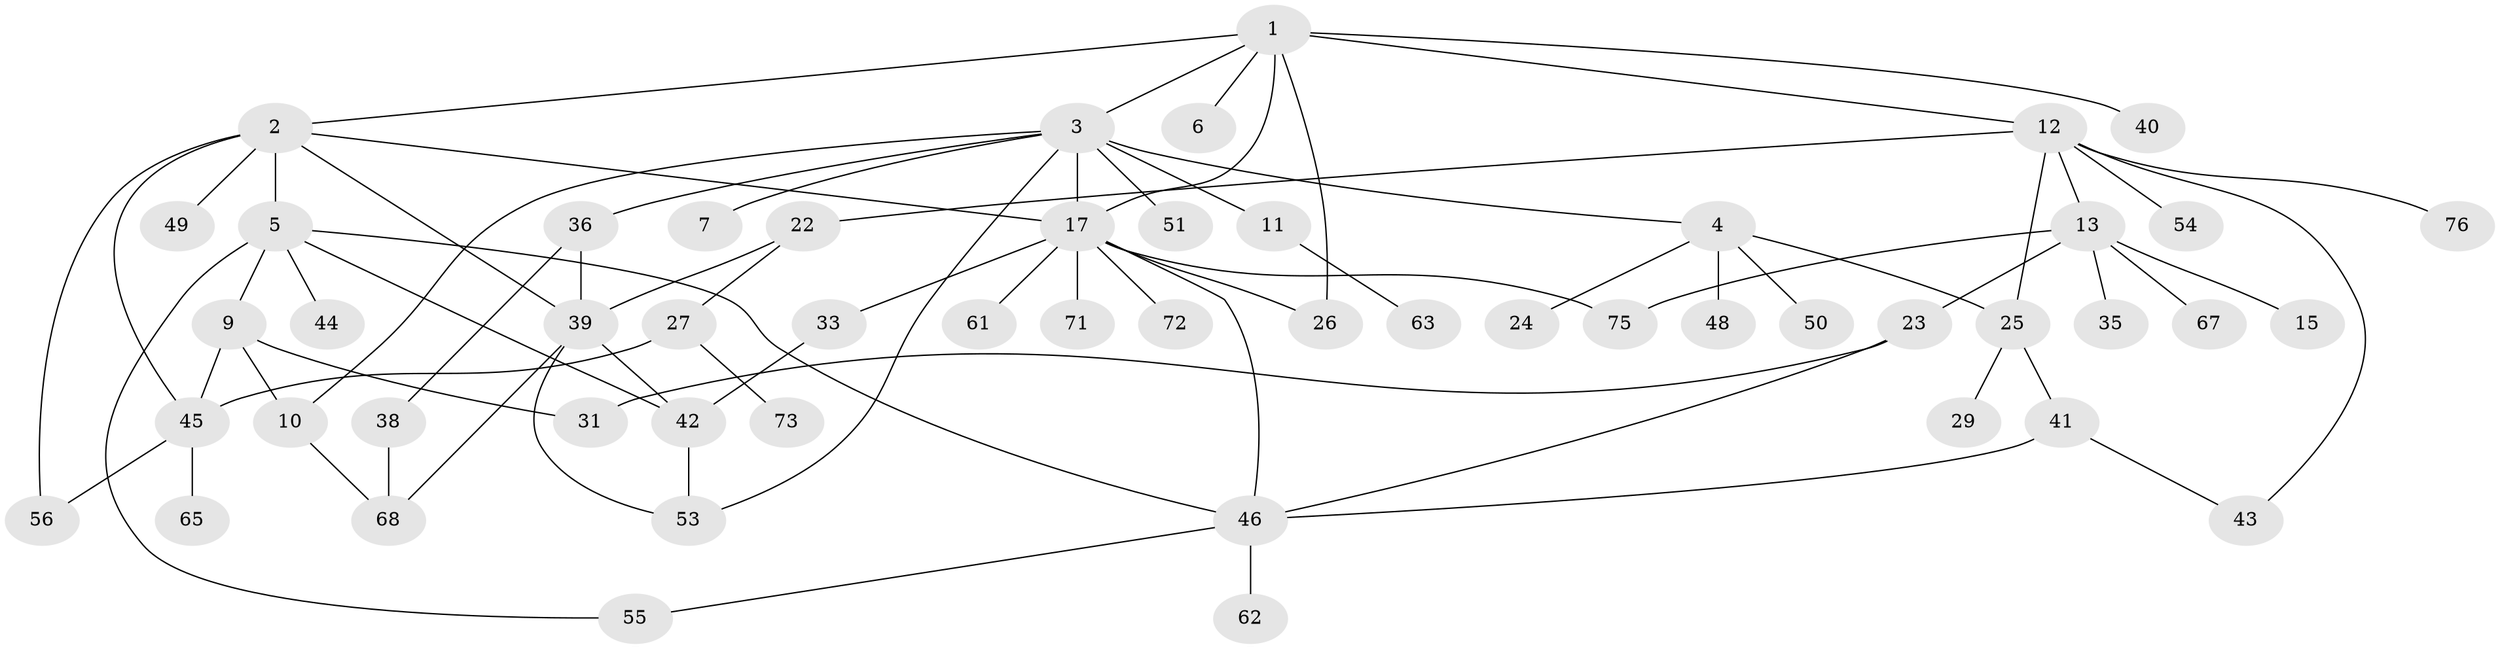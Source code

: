 // original degree distribution, {6: 0.02631578947368421, 7: 0.039473684210526314, 4: 0.13157894736842105, 1: 0.3026315789473684, 3: 0.18421052631578946, 2: 0.27631578947368424, 5: 0.02631578947368421, 8: 0.013157894736842105}
// Generated by graph-tools (version 1.1) at 2025/41/03/06/25 10:41:27]
// undirected, 53 vertices, 75 edges
graph export_dot {
graph [start="1"]
  node [color=gray90,style=filled];
  1 [super="+14"];
  2 [super="+64"];
  3 [super="+8"];
  4 [super="+16"];
  5 [super="+18"];
  6;
  7;
  9 [super="+28"];
  10 [super="+19"];
  11 [super="+59"];
  12 [super="+21"];
  13 [super="+34"];
  15 [super="+20"];
  17 [super="+32"];
  22;
  23 [super="+30"];
  24;
  25 [super="+74"];
  26;
  27 [super="+37"];
  29;
  31;
  33;
  35;
  36;
  38 [super="+69"];
  39 [super="+60"];
  40;
  41;
  42 [super="+66"];
  43 [super="+52"];
  44;
  45 [super="+58"];
  46 [super="+47"];
  48;
  49;
  50;
  51;
  53;
  54 [super="+57"];
  55;
  56;
  61;
  62;
  63;
  65;
  67;
  68 [super="+70"];
  71;
  72;
  73;
  75;
  76;
  1 -- 2;
  1 -- 3;
  1 -- 6;
  1 -- 12;
  1 -- 26;
  1 -- 40;
  1 -- 17;
  2 -- 5;
  2 -- 49;
  2 -- 56;
  2 -- 39;
  2 -- 45;
  2 -- 17;
  3 -- 4;
  3 -- 7;
  3 -- 10;
  3 -- 11;
  3 -- 53;
  3 -- 17;
  3 -- 36;
  3 -- 51;
  4 -- 24;
  4 -- 25;
  4 -- 48;
  4 -- 50;
  5 -- 9;
  5 -- 44;
  5 -- 42;
  5 -- 46;
  5 -- 55;
  9 -- 31;
  9 -- 10;
  9 -- 45;
  10 -- 68;
  11 -- 63;
  12 -- 13;
  12 -- 22;
  12 -- 43;
  12 -- 25;
  12 -- 54;
  12 -- 76;
  13 -- 15;
  13 -- 23;
  13 -- 35;
  13 -- 67;
  13 -- 75;
  17 -- 61;
  17 -- 71 [weight=2];
  17 -- 46;
  17 -- 75;
  17 -- 26;
  17 -- 33;
  17 -- 72;
  22 -- 27;
  22 -- 39;
  23 -- 31;
  23 -- 46;
  25 -- 29;
  25 -- 41;
  27 -- 73;
  27 -- 45;
  33 -- 42;
  36 -- 38;
  36 -- 39;
  38 -- 68;
  39 -- 53;
  39 -- 42;
  39 -- 68;
  41 -- 43;
  41 -- 46;
  42 -- 53;
  45 -- 65;
  45 -- 56;
  46 -- 62;
  46 -- 55;
}
